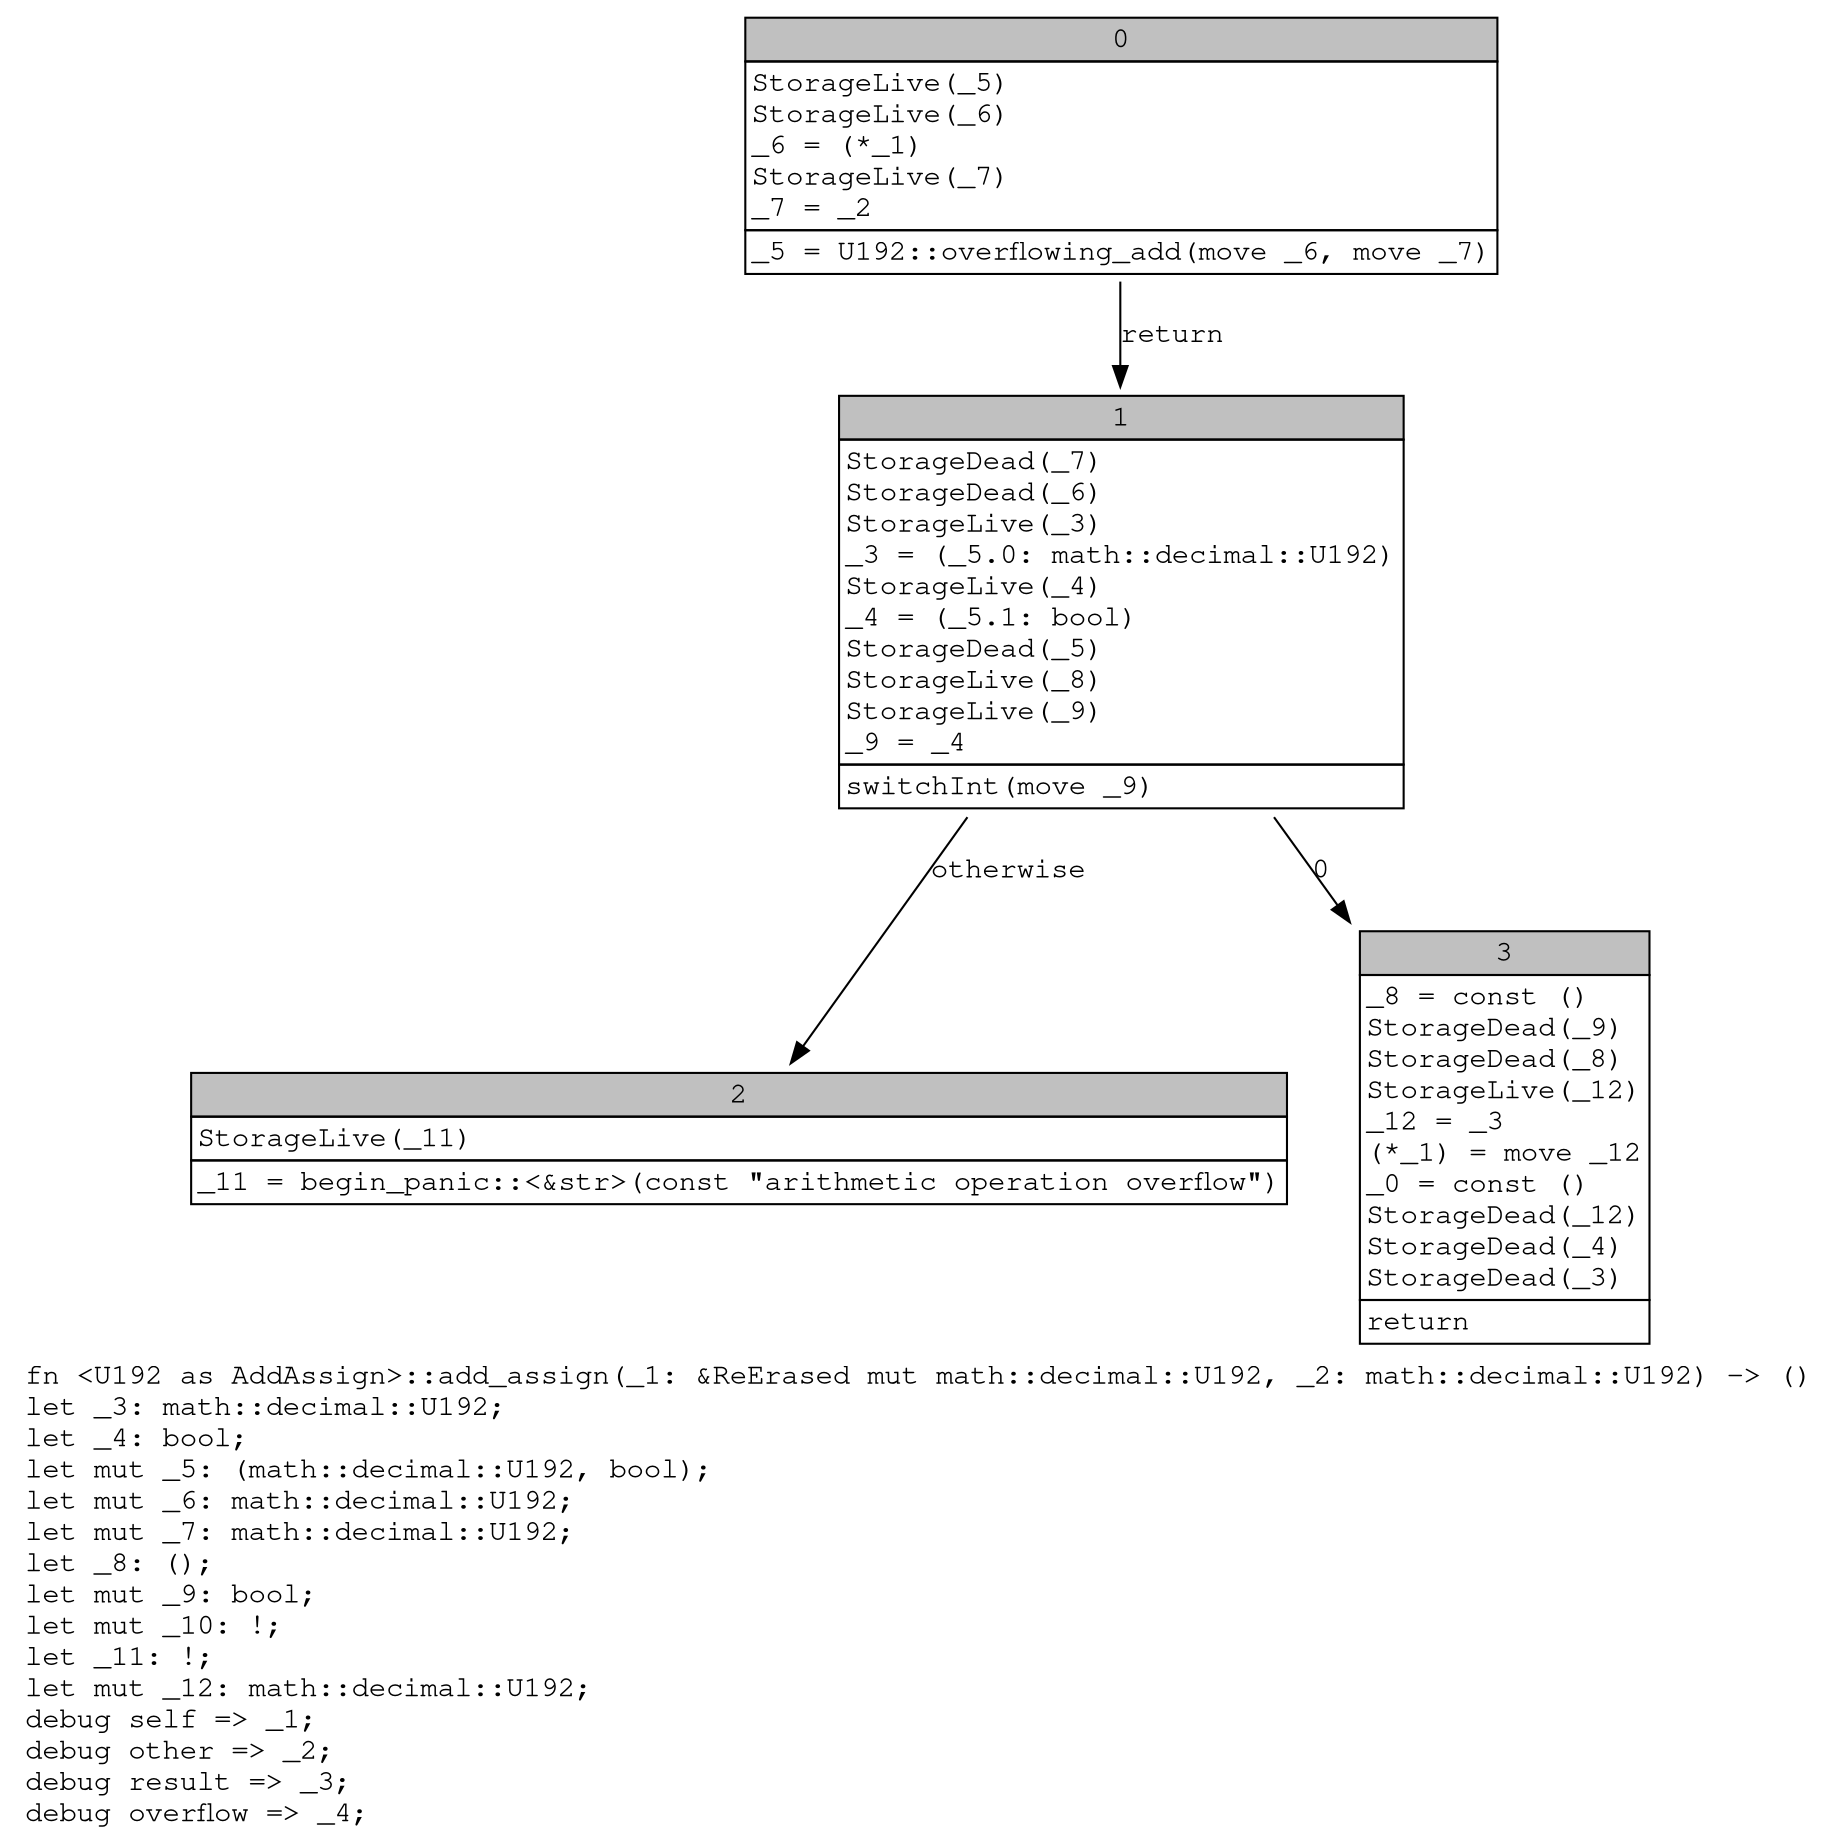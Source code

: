 digraph Mir_0_918 {
    graph [fontname="Courier, monospace"];
    node [fontname="Courier, monospace"];
    edge [fontname="Courier, monospace"];
    label=<fn &lt;U192 as AddAssign&gt;::add_assign(_1: &amp;ReErased mut math::decimal::U192, _2: math::decimal::U192) -&gt; ()<br align="left"/>let _3: math::decimal::U192;<br align="left"/>let _4: bool;<br align="left"/>let mut _5: (math::decimal::U192, bool);<br align="left"/>let mut _6: math::decimal::U192;<br align="left"/>let mut _7: math::decimal::U192;<br align="left"/>let _8: ();<br align="left"/>let mut _9: bool;<br align="left"/>let mut _10: !;<br align="left"/>let _11: !;<br align="left"/>let mut _12: math::decimal::U192;<br align="left"/>debug self =&gt; _1;<br align="left"/>debug other =&gt; _2;<br align="left"/>debug result =&gt; _3;<br align="left"/>debug overflow =&gt; _4;<br align="left"/>>;
    bb0__0_918 [shape="none", label=<<table border="0" cellborder="1" cellspacing="0"><tr><td bgcolor="gray" align="center" colspan="1">0</td></tr><tr><td align="left" balign="left">StorageLive(_5)<br/>StorageLive(_6)<br/>_6 = (*_1)<br/>StorageLive(_7)<br/>_7 = _2<br/></td></tr><tr><td align="left">_5 = U192::overflowing_add(move _6, move _7)</td></tr></table>>];
    bb1__0_918 [shape="none", label=<<table border="0" cellborder="1" cellspacing="0"><tr><td bgcolor="gray" align="center" colspan="1">1</td></tr><tr><td align="left" balign="left">StorageDead(_7)<br/>StorageDead(_6)<br/>StorageLive(_3)<br/>_3 = (_5.0: math::decimal::U192)<br/>StorageLive(_4)<br/>_4 = (_5.1: bool)<br/>StorageDead(_5)<br/>StorageLive(_8)<br/>StorageLive(_9)<br/>_9 = _4<br/></td></tr><tr><td align="left">switchInt(move _9)</td></tr></table>>];
    bb2__0_918 [shape="none", label=<<table border="0" cellborder="1" cellspacing="0"><tr><td bgcolor="gray" align="center" colspan="1">2</td></tr><tr><td align="left" balign="left">StorageLive(_11)<br/></td></tr><tr><td align="left">_11 = begin_panic::&lt;&amp;str&gt;(const &quot;arithmetic operation overflow&quot;)</td></tr></table>>];
    bb3__0_918 [shape="none", label=<<table border="0" cellborder="1" cellspacing="0"><tr><td bgcolor="gray" align="center" colspan="1">3</td></tr><tr><td align="left" balign="left">_8 = const ()<br/>StorageDead(_9)<br/>StorageDead(_8)<br/>StorageLive(_12)<br/>_12 = _3<br/>(*_1) = move _12<br/>_0 = const ()<br/>StorageDead(_12)<br/>StorageDead(_4)<br/>StorageDead(_3)<br/></td></tr><tr><td align="left">return</td></tr></table>>];
    bb0__0_918 -> bb1__0_918 [label="return"];
    bb1__0_918 -> bb3__0_918 [label="0"];
    bb1__0_918 -> bb2__0_918 [label="otherwise"];
}
